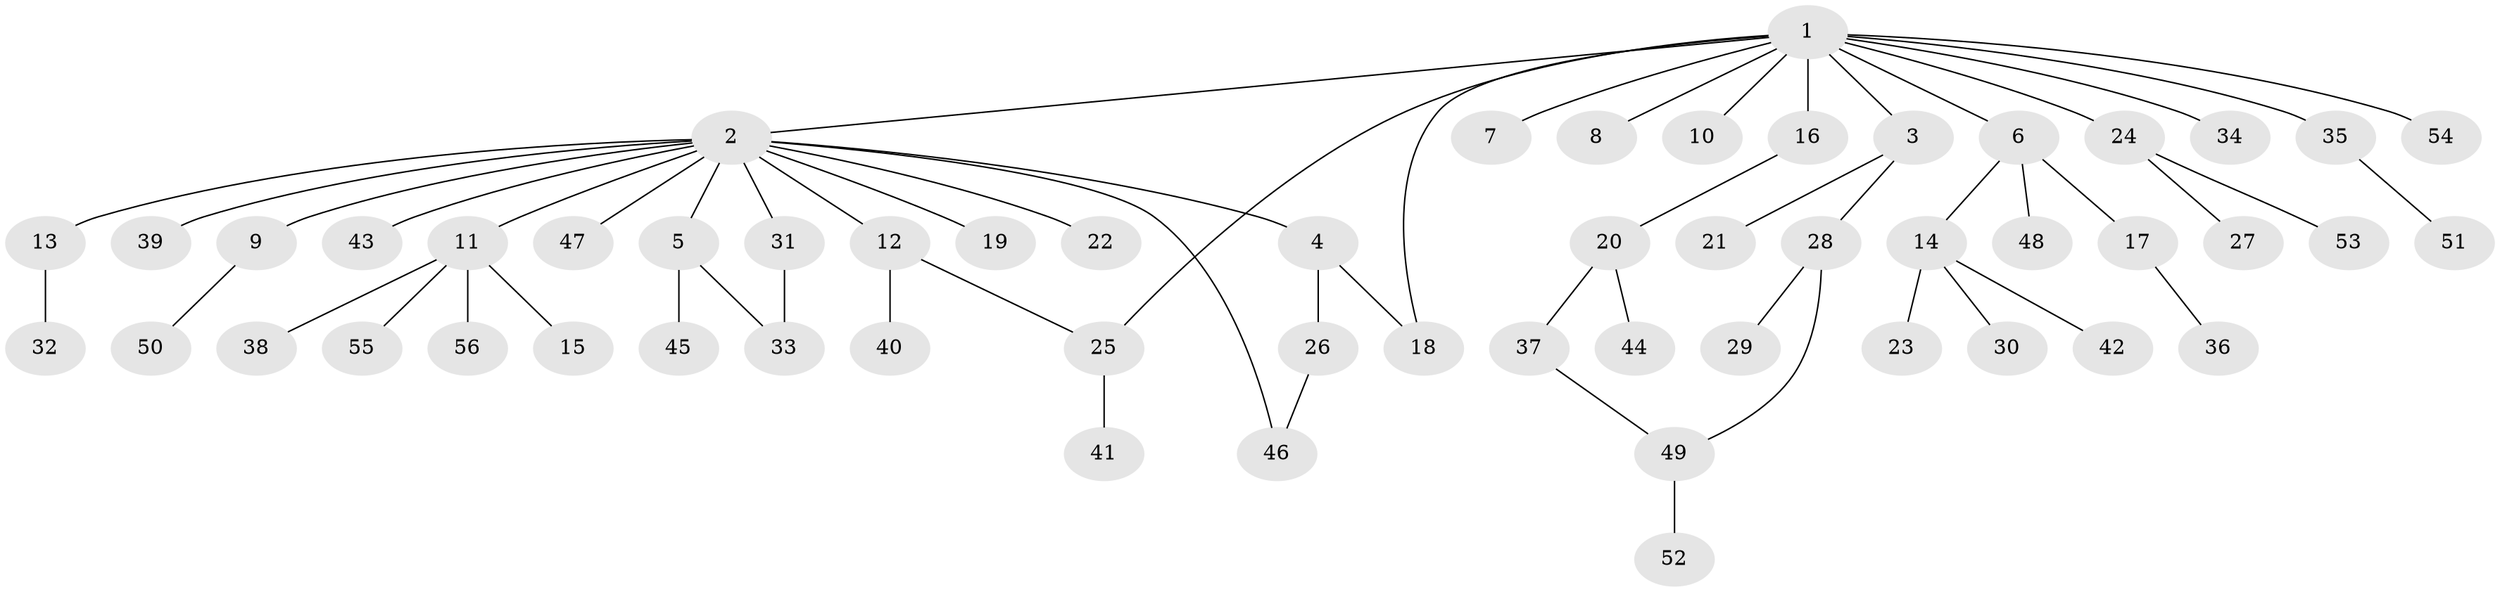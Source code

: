 // Generated by graph-tools (version 1.1) at 2025/35/03/09/25 02:35:26]
// undirected, 56 vertices, 60 edges
graph export_dot {
graph [start="1"]
  node [color=gray90,style=filled];
  1;
  2;
  3;
  4;
  5;
  6;
  7;
  8;
  9;
  10;
  11;
  12;
  13;
  14;
  15;
  16;
  17;
  18;
  19;
  20;
  21;
  22;
  23;
  24;
  25;
  26;
  27;
  28;
  29;
  30;
  31;
  32;
  33;
  34;
  35;
  36;
  37;
  38;
  39;
  40;
  41;
  42;
  43;
  44;
  45;
  46;
  47;
  48;
  49;
  50;
  51;
  52;
  53;
  54;
  55;
  56;
  1 -- 2;
  1 -- 3;
  1 -- 6;
  1 -- 7;
  1 -- 8;
  1 -- 10;
  1 -- 16;
  1 -- 18;
  1 -- 24;
  1 -- 25;
  1 -- 34;
  1 -- 35;
  1 -- 54;
  2 -- 4;
  2 -- 5;
  2 -- 9;
  2 -- 11;
  2 -- 12;
  2 -- 13;
  2 -- 19;
  2 -- 22;
  2 -- 31;
  2 -- 39;
  2 -- 43;
  2 -- 46;
  2 -- 47;
  3 -- 21;
  3 -- 28;
  4 -- 18;
  4 -- 26;
  5 -- 33;
  5 -- 45;
  6 -- 14;
  6 -- 17;
  6 -- 48;
  9 -- 50;
  11 -- 15;
  11 -- 38;
  11 -- 55;
  11 -- 56;
  12 -- 25;
  12 -- 40;
  13 -- 32;
  14 -- 23;
  14 -- 30;
  14 -- 42;
  16 -- 20;
  17 -- 36;
  20 -- 37;
  20 -- 44;
  24 -- 27;
  24 -- 53;
  25 -- 41;
  26 -- 46;
  28 -- 29;
  28 -- 49;
  31 -- 33;
  35 -- 51;
  37 -- 49;
  49 -- 52;
}

